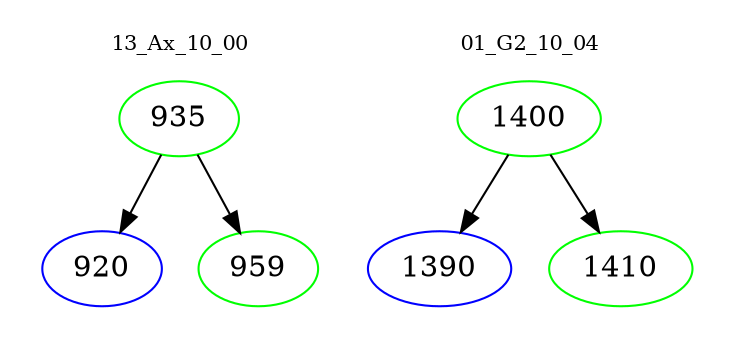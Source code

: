 digraph{
subgraph cluster_0 {
color = white
label = "13_Ax_10_00";
fontsize=10;
T0_935 [label="935", color="green"]
T0_935 -> T0_920 [color="black"]
T0_920 [label="920", color="blue"]
T0_935 -> T0_959 [color="black"]
T0_959 [label="959", color="green"]
}
subgraph cluster_1 {
color = white
label = "01_G2_10_04";
fontsize=10;
T1_1400 [label="1400", color="green"]
T1_1400 -> T1_1390 [color="black"]
T1_1390 [label="1390", color="blue"]
T1_1400 -> T1_1410 [color="black"]
T1_1410 [label="1410", color="green"]
}
}

